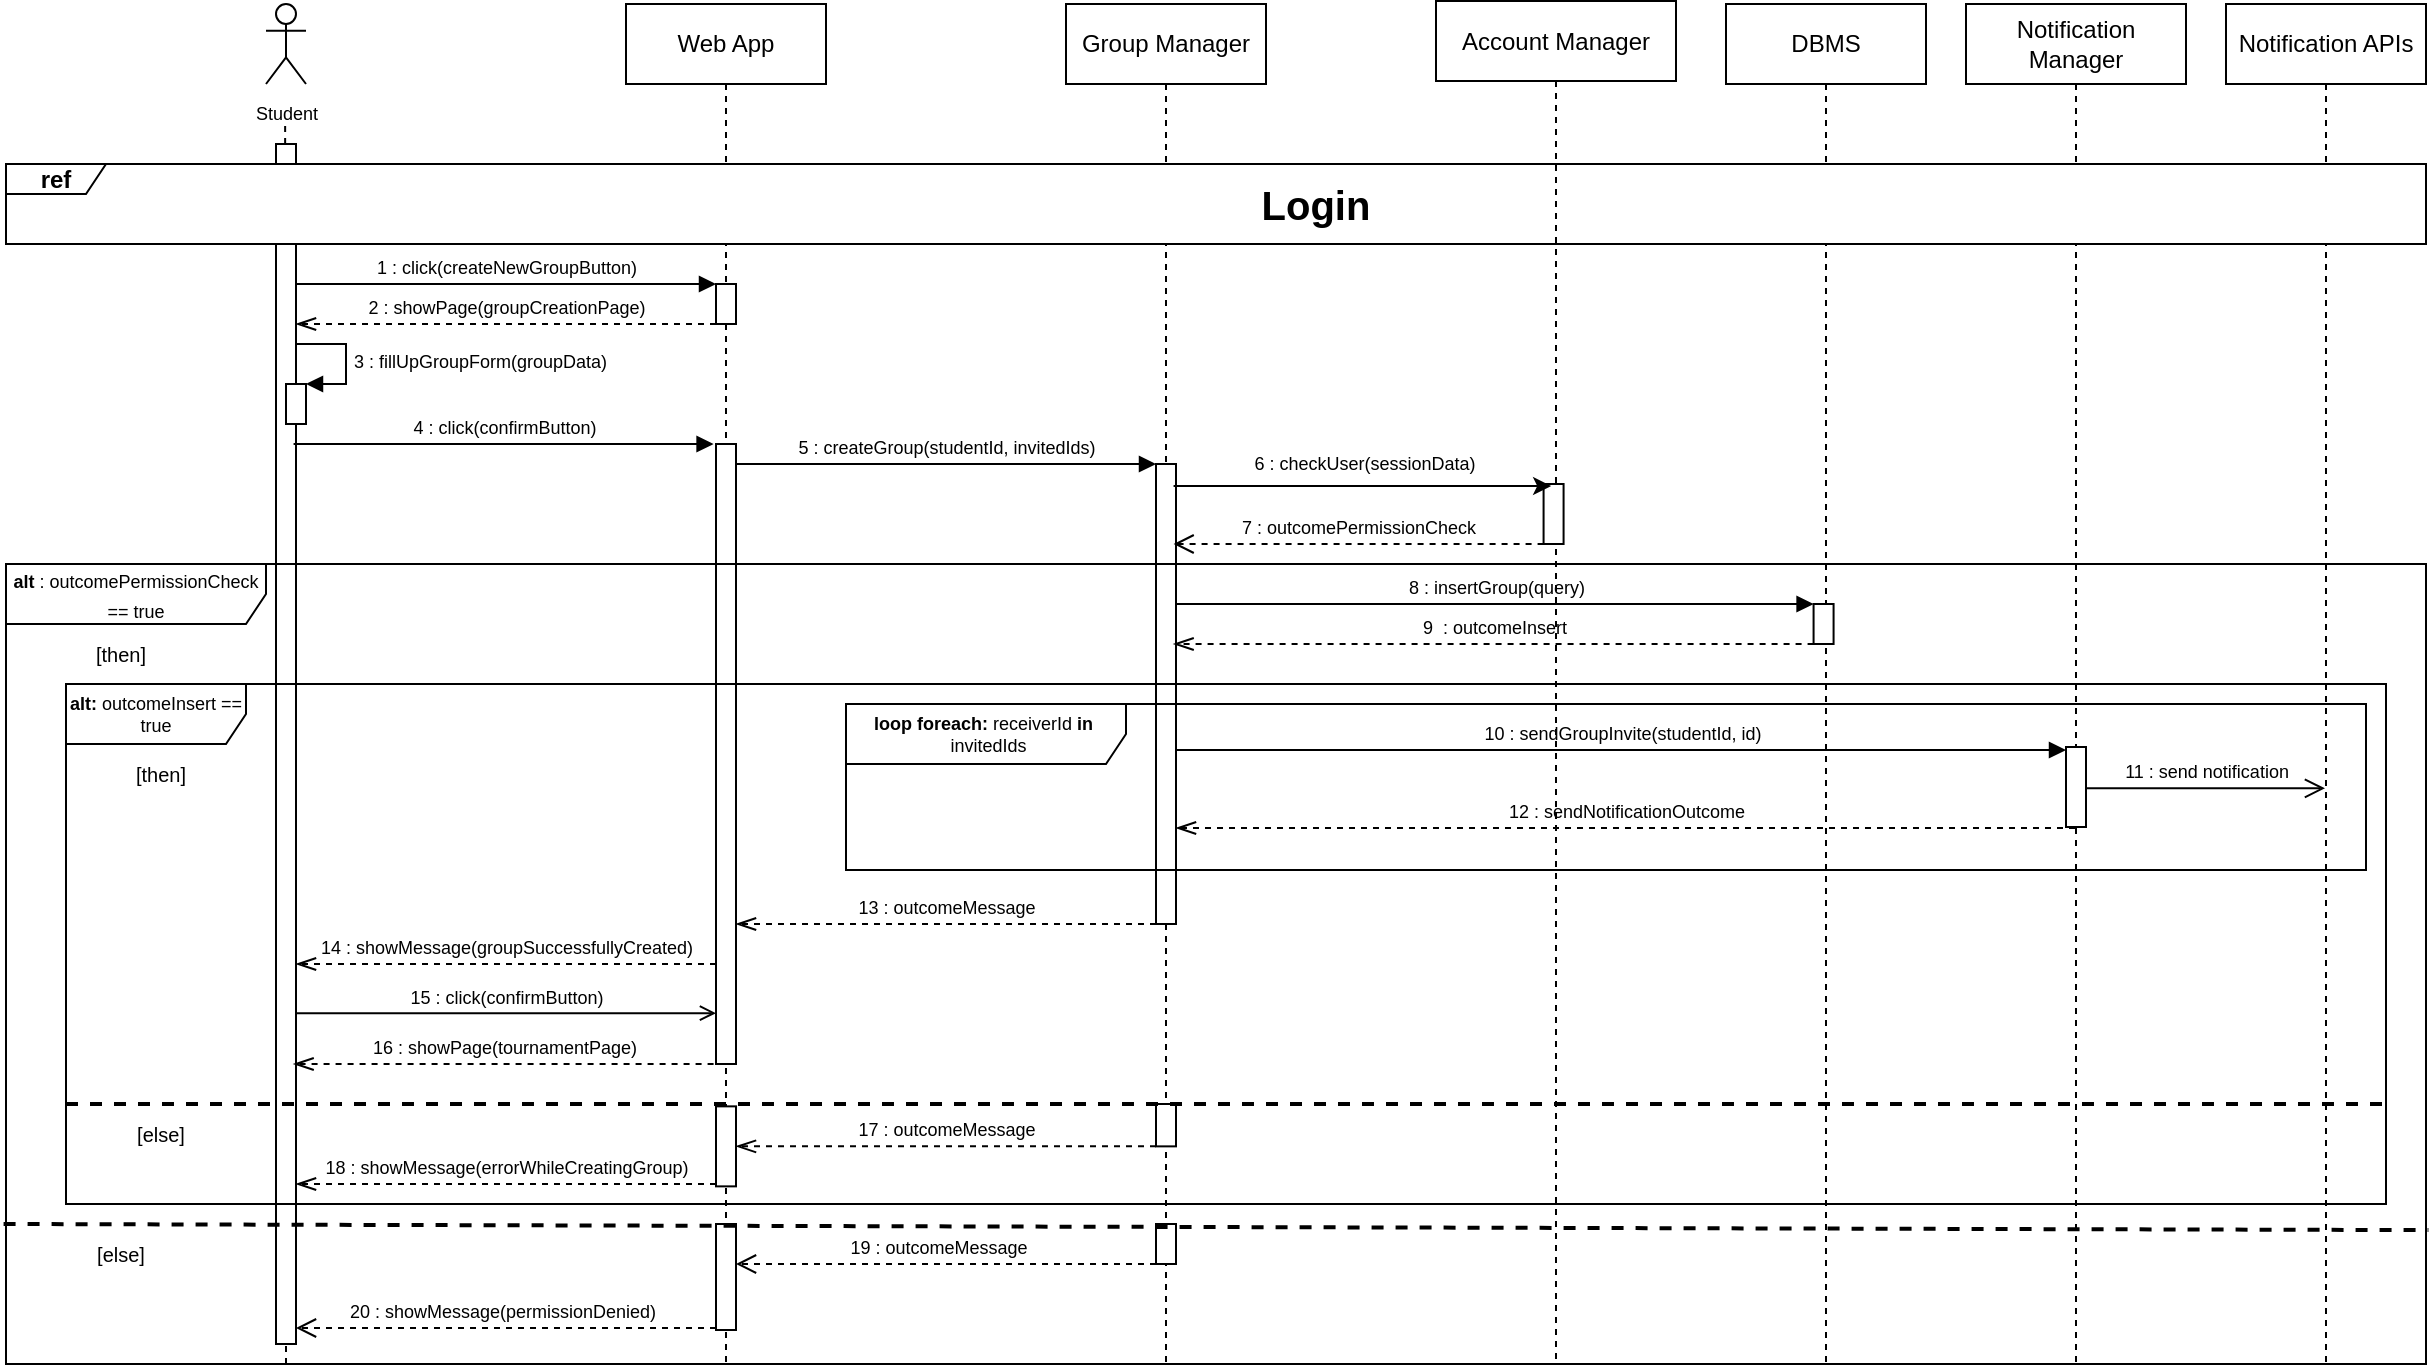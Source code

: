 <mxfile version="22.1.16" type="device">
  <diagram name="Page-1" id="2YBvvXClWsGukQMizWep">
    <mxGraphModel dx="2284" dy="746" grid="1" gridSize="10" guides="1" tooltips="1" connect="1" arrows="1" fold="1" page="1" pageScale="1" pageWidth="850" pageHeight="1100" math="0" shadow="0">
      <root>
        <mxCell id="0" />
        <mxCell id="1" parent="0" />
        <mxCell id="AnqcurCxDS_o7pJ3z2_w-18" value="Group Manager" style="shape=umlLifeline;perimeter=lifelinePerimeter;whiteSpace=wrap;html=1;container=1;dropTarget=0;collapsible=0;recursiveResize=0;outlineConnect=0;portConstraint=eastwest;newEdgeStyle={&quot;curved&quot;:0,&quot;rounded&quot;:0};" parent="1" vertex="1">
          <mxGeometry x="300" y="40" width="100" height="680" as="geometry" />
        </mxCell>
        <mxCell id="AnqcurCxDS_o7pJ3z2_w-19" value="" style="html=1;points=[];perimeter=orthogonalPerimeter;outlineConnect=0;targetShapes=umlLifeline;portConstraint=eastwest;newEdgeStyle={&quot;edgeStyle&quot;:&quot;elbowEdgeStyle&quot;,&quot;elbow&quot;:&quot;vertical&quot;,&quot;curved&quot;:0,&quot;rounded&quot;:0};" parent="AnqcurCxDS_o7pJ3z2_w-18" vertex="1">
          <mxGeometry x="45" y="230" width="10" height="230" as="geometry" />
        </mxCell>
        <mxCell id="6H1mdJFXyt7ofiKNNQ1x-25" value="DBMS" style="shape=umlLifeline;perimeter=lifelinePerimeter;whiteSpace=wrap;html=1;container=0;dropTarget=0;collapsible=0;recursiveResize=0;outlineConnect=0;portConstraint=eastwest;newEdgeStyle={&quot;curved&quot;:0,&quot;rounded&quot;:0};" parent="1" vertex="1">
          <mxGeometry x="630" y="40" width="100" height="680" as="geometry" />
        </mxCell>
        <mxCell id="AnqcurCxDS_o7pJ3z2_w-1" value="Web App" style="shape=umlLifeline;perimeter=lifelinePerimeter;whiteSpace=wrap;html=1;container=0;dropTarget=0;collapsible=0;recursiveResize=0;outlineConnect=0;portConstraint=eastwest;newEdgeStyle={&quot;edgeStyle&quot;:&quot;elbowEdgeStyle&quot;,&quot;elbow&quot;:&quot;vertical&quot;,&quot;curved&quot;:0,&quot;rounded&quot;:0};" parent="1" vertex="1">
          <mxGeometry x="80" y="40" width="100" height="680" as="geometry" />
        </mxCell>
        <mxCell id="AnqcurCxDS_o7pJ3z2_w-2" value="" style="html=1;points=[];perimeter=orthogonalPerimeter;outlineConnect=0;targetShapes=umlLifeline;portConstraint=eastwest;newEdgeStyle={&quot;edgeStyle&quot;:&quot;elbowEdgeStyle&quot;,&quot;elbow&quot;:&quot;vertical&quot;,&quot;curved&quot;:0,&quot;rounded&quot;:0};" parent="AnqcurCxDS_o7pJ3z2_w-1" vertex="1">
          <mxGeometry x="45" y="140" width="10" height="20" as="geometry" />
        </mxCell>
        <mxCell id="AnqcurCxDS_o7pJ3z2_w-3" value="" style="html=1;points=[];perimeter=orthogonalPerimeter;outlineConnect=0;targetShapes=umlLifeline;portConstraint=eastwest;newEdgeStyle={&quot;edgeStyle&quot;:&quot;elbowEdgeStyle&quot;,&quot;elbow&quot;:&quot;vertical&quot;,&quot;curved&quot;:0,&quot;rounded&quot;:0};" parent="AnqcurCxDS_o7pJ3z2_w-1" vertex="1">
          <mxGeometry x="45" y="220" width="10" height="310" as="geometry" />
        </mxCell>
        <mxCell id="AnqcurCxDS_o7pJ3z2_w-51" value="" style="html=1;points=[];perimeter=orthogonalPerimeter;outlineConnect=0;targetShapes=umlLifeline;portConstraint=eastwest;newEdgeStyle={&quot;edgeStyle&quot;:&quot;elbowEdgeStyle&quot;,&quot;elbow&quot;:&quot;vertical&quot;,&quot;curved&quot;:0,&quot;rounded&quot;:0};" parent="AnqcurCxDS_o7pJ3z2_w-1" vertex="1">
          <mxGeometry x="265" y="550" width="10" height="21.18" as="geometry" />
        </mxCell>
        <mxCell id="AnqcurCxDS_o7pJ3z2_w-52" value="" style="html=1;points=[];perimeter=orthogonalPerimeter;outlineConnect=0;targetShapes=umlLifeline;portConstraint=eastwest;newEdgeStyle={&quot;edgeStyle&quot;:&quot;elbowEdgeStyle&quot;,&quot;elbow&quot;:&quot;vertical&quot;,&quot;curved&quot;:0,&quot;rounded&quot;:0};" parent="AnqcurCxDS_o7pJ3z2_w-1" vertex="1">
          <mxGeometry x="45" y="551.18" width="10" height="40" as="geometry" />
        </mxCell>
        <mxCell id="AnqcurCxDS_o7pJ3z2_w-28" value="&lt;font style=&quot;font-size: 9px;&quot;&gt;17 : outcomeMessage&lt;/font&gt;" style="html=1;verticalAlign=bottom;endArrow=openThin;dashed=1;endSize=8;edgeStyle=elbowEdgeStyle;elbow=horizontal;curved=0;rounded=0;endFill=0;" parent="AnqcurCxDS_o7pJ3z2_w-1" source="AnqcurCxDS_o7pJ3z2_w-51" target="AnqcurCxDS_o7pJ3z2_w-52" edge="1">
          <mxGeometry relative="1" as="geometry">
            <mxPoint x="50" y="561.18" as="targetPoint" />
            <Array as="points">
              <mxPoint x="150" y="571.18" />
            </Array>
            <mxPoint x="184" y="618.18" as="sourcePoint" />
          </mxGeometry>
        </mxCell>
        <mxCell id="vj6wwFsPaDR8gSOxdeZD-24" value="" style="html=1;points=[];perimeter=orthogonalPerimeter;outlineConnect=0;targetShapes=umlLifeline;portConstraint=eastwest;newEdgeStyle={&quot;edgeStyle&quot;:&quot;elbowEdgeStyle&quot;,&quot;elbow&quot;:&quot;vertical&quot;,&quot;curved&quot;:0,&quot;rounded&quot;:0};" parent="AnqcurCxDS_o7pJ3z2_w-1" vertex="1">
          <mxGeometry x="45" y="610" width="10" height="53" as="geometry" />
        </mxCell>
        <mxCell id="vj6wwFsPaDR8gSOxdeZD-25" value="" style="html=1;points=[];perimeter=orthogonalPerimeter;outlineConnect=0;targetShapes=umlLifeline;portConstraint=eastwest;newEdgeStyle={&quot;edgeStyle&quot;:&quot;elbowEdgeStyle&quot;,&quot;elbow&quot;:&quot;vertical&quot;,&quot;curved&quot;:0,&quot;rounded&quot;:0};" parent="AnqcurCxDS_o7pJ3z2_w-1" vertex="1">
          <mxGeometry x="265" y="610" width="10" height="20" as="geometry" />
        </mxCell>
        <mxCell id="vj6wwFsPaDR8gSOxdeZD-26" value="&lt;font style=&quot;font-size: 9px;&quot;&gt;20 : showMessage(permissionDenied)&lt;/font&gt;" style="html=1;verticalAlign=bottom;endArrow=open;dashed=1;endSize=8;edgeStyle=elbowEdgeStyle;elbow=vertical;curved=0;rounded=0;" parent="AnqcurCxDS_o7pJ3z2_w-1" edge="1" source="vj6wwFsPaDR8gSOxdeZD-24">
          <mxGeometry x="0.016" relative="1" as="geometry">
            <mxPoint x="-165" y="662.47" as="targetPoint" />
            <Array as="points">
              <mxPoint x="-100" y="662" />
              <mxPoint x="-20" y="660" />
              <mxPoint x="40" y="660" />
            </Array>
            <mxPoint x="49.5" y="662" as="sourcePoint" />
            <mxPoint as="offset" />
          </mxGeometry>
        </mxCell>
        <mxCell id="vj6wwFsPaDR8gSOxdeZD-27" value="&lt;font style=&quot;font-size: 9px;&quot;&gt;19 : outcomeMessage&lt;/font&gt;" style="html=1;verticalAlign=bottom;endArrow=open;dashed=1;endSize=8;edgeStyle=elbowEdgeStyle;elbow=horizontal;curved=0;rounded=0;" parent="AnqcurCxDS_o7pJ3z2_w-1" source="vj6wwFsPaDR8gSOxdeZD-25" target="vj6wwFsPaDR8gSOxdeZD-24" edge="1">
          <mxGeometry x="0.037" relative="1" as="geometry">
            <mxPoint x="160" y="630.94" as="targetPoint" />
            <Array as="points">
              <mxPoint x="260" y="630" />
            </Array>
            <mxPoint x="400" y="630.94" as="sourcePoint" />
            <mxPoint as="offset" />
          </mxGeometry>
        </mxCell>
        <mxCell id="AnqcurCxDS_o7pJ3z2_w-4" value="&lt;font style=&quot;font-size: 9px;&quot;&gt;Student&lt;/font&gt;" style="shape=umlActor;verticalLabelPosition=bottom;verticalAlign=top;html=1;outlineConnect=0;" parent="1" vertex="1">
          <mxGeometry x="-100" y="40" width="20" height="40" as="geometry" />
        </mxCell>
        <mxCell id="AnqcurCxDS_o7pJ3z2_w-5" value="" style="endArrow=none;dashed=1;html=1;rounded=0;" parent="1" edge="1">
          <mxGeometry width="50" height="50" relative="1" as="geometry">
            <mxPoint x="-90" y="170" as="sourcePoint" />
            <mxPoint x="-90" y="160" as="targetPoint" />
          </mxGeometry>
        </mxCell>
        <mxCell id="AnqcurCxDS_o7pJ3z2_w-6" value="" style="html=1;points=[];perimeter=orthogonalPerimeter;outlineConnect=0;targetShapes=umlLifeline;portConstraint=eastwest;newEdgeStyle={&quot;edgeStyle&quot;:&quot;elbowEdgeStyle&quot;,&quot;elbow&quot;:&quot;vertical&quot;,&quot;curved&quot;:0,&quot;rounded&quot;:0};" parent="1" vertex="1">
          <mxGeometry x="-95" y="110" width="10" height="600" as="geometry" />
        </mxCell>
        <mxCell id="AnqcurCxDS_o7pJ3z2_w-7" value="&lt;font style=&quot;font-size: 9px;&quot;&gt;1 : click(createNewGroupButton)&lt;/font&gt;" style="html=1;verticalAlign=bottom;endArrow=block;edgeStyle=elbowEdgeStyle;elbow=horizontal;curved=0;rounded=0;" parent="1" source="AnqcurCxDS_o7pJ3z2_w-6" target="AnqcurCxDS_o7pJ3z2_w-2" edge="1">
          <mxGeometry relative="1" as="geometry">
            <mxPoint x="-85" y="170" as="sourcePoint" />
            <Array as="points">
              <mxPoint x="20" y="180" />
            </Array>
            <mxPoint x="115" y="170" as="targetPoint" />
          </mxGeometry>
        </mxCell>
        <mxCell id="AnqcurCxDS_o7pJ3z2_w-8" value="&lt;font style=&quot;font-size: 9px;&quot;&gt;2 : showPage(groupCreationPage)&lt;/font&gt;" style="html=1;verticalAlign=bottom;endArrow=openThin;dashed=1;endSize=8;edgeStyle=elbowEdgeStyle;elbow=vertical;curved=0;rounded=0;endFill=0;" parent="1" source="AnqcurCxDS_o7pJ3z2_w-2" target="AnqcurCxDS_o7pJ3z2_w-6" edge="1">
          <mxGeometry relative="1" as="geometry">
            <mxPoint x="-85" y="200" as="targetPoint" />
            <Array as="points">
              <mxPoint x="5" y="200" />
            </Array>
            <mxPoint x="80" y="200" as="sourcePoint" />
          </mxGeometry>
        </mxCell>
        <mxCell id="AnqcurCxDS_o7pJ3z2_w-14" value="&lt;font style=&quot;font-size: 9px;&quot;&gt;5 : createGroup(studentId, invitedIds)&lt;/font&gt;" style="html=1;verticalAlign=bottom;endArrow=block;edgeStyle=elbowEdgeStyle;elbow=horizontal;curved=0;rounded=0;" parent="1" source="AnqcurCxDS_o7pJ3z2_w-3" target="AnqcurCxDS_o7pJ3z2_w-19" edge="1">
          <mxGeometry relative="1" as="geometry">
            <mxPoint x="133.79" y="270" as="sourcePoint" />
            <Array as="points">
              <mxPoint x="148.79" y="270" />
            </Array>
            <mxPoint x="343.79" y="270" as="targetPoint" />
            <mxPoint as="offset" />
          </mxGeometry>
        </mxCell>
        <mxCell id="AnqcurCxDS_o7pJ3z2_w-22" value="Notification Manager" style="shape=umlLifeline;perimeter=lifelinePerimeter;whiteSpace=wrap;html=1;container=1;dropTarget=0;collapsible=0;recursiveResize=0;outlineConnect=0;portConstraint=eastwest;newEdgeStyle={&quot;curved&quot;:0,&quot;rounded&quot;:0};" parent="1" vertex="1">
          <mxGeometry x="750" y="40" width="110" height="680" as="geometry" />
        </mxCell>
        <mxCell id="AnqcurCxDS_o7pJ3z2_w-23" value="Notification APIs" style="shape=umlLifeline;perimeter=lifelinePerimeter;whiteSpace=wrap;html=1;container=1;dropTarget=0;collapsible=0;recursiveResize=0;outlineConnect=0;portConstraint=eastwest;newEdgeStyle={&quot;curved&quot;:0,&quot;rounded&quot;:0};" parent="1" vertex="1">
          <mxGeometry x="880" y="40" width="100" height="680" as="geometry" />
        </mxCell>
        <mxCell id="6H1mdJFXyt7ofiKNNQ1x-10" value="&lt;b&gt;ref&lt;/b&gt;" style="shape=umlFrame;whiteSpace=wrap;html=1;pointerEvents=0;width=50;height=15;labelBorderColor=none;labelBackgroundColor=none;fontColor=default;swimlaneFillColor=default;" parent="1" vertex="1">
          <mxGeometry x="-230" y="120" width="1210" height="40" as="geometry" />
        </mxCell>
        <mxCell id="6H1mdJFXyt7ofiKNNQ1x-11" value="" style="endArrow=none;dashed=1;html=1;rounded=0;" parent="1" edge="1">
          <mxGeometry width="50" height="50" relative="1" as="geometry">
            <mxPoint x="-90.43" y="110" as="sourcePoint" />
            <mxPoint x="-90.43" y="100" as="targetPoint" />
          </mxGeometry>
        </mxCell>
        <mxCell id="6H1mdJFXyt7ofiKNNQ1x-14" value="&lt;font style=&quot;font-size: 9px;&quot;&gt;4 : click(confirmButton)&lt;/font&gt;" style="html=1;verticalAlign=bottom;endArrow=block;edgeStyle=elbowEdgeStyle;elbow=horizontal;curved=0;rounded=0;" parent="1" edge="1">
          <mxGeometry relative="1" as="geometry">
            <mxPoint x="-86.21" y="260" as="sourcePoint" />
            <Array as="points">
              <mxPoint x="28.79" y="260" />
            </Array>
            <mxPoint x="123.79" y="260" as="targetPoint" />
          </mxGeometry>
        </mxCell>
        <mxCell id="6H1mdJFXyt7ofiKNNQ1x-16" value="" style="html=1;points=[];perimeter=orthogonalPerimeter;outlineConnect=0;targetShapes=umlLifeline;portConstraint=eastwest;newEdgeStyle={&quot;edgeStyle&quot;:&quot;elbowEdgeStyle&quot;,&quot;elbow&quot;:&quot;vertical&quot;,&quot;curved&quot;:0,&quot;rounded&quot;:0};" parent="1" vertex="1">
          <mxGeometry x="800" y="411.5" width="10" height="40" as="geometry" />
        </mxCell>
        <mxCell id="6H1mdJFXyt7ofiKNNQ1x-17" value="&lt;p style=&quot;line-height: 120%; font-size: 9px;&quot;&gt;&lt;b style=&quot;border-color: var(--border-color);&quot;&gt;loop foreach:&amp;nbsp;&lt;/b&gt;receiverId&amp;nbsp;&lt;b style=&quot;border-color: var(--border-color);&quot;&gt;in&amp;nbsp; &amp;nbsp;&lt;/b&gt;&lt;span style=&quot;background-color: initial;&quot;&gt;invitedIds&lt;/span&gt;&lt;/p&gt;" style="shape=umlFrame;whiteSpace=wrap;html=1;pointerEvents=0;width=140;height=30;verticalAlign=middle;horizontal=1;labelPosition=center;verticalLabelPosition=middle;align=center;" parent="1" vertex="1">
          <mxGeometry x="190" y="390" width="760" height="83" as="geometry" />
        </mxCell>
        <mxCell id="6H1mdJFXyt7ofiKNNQ1x-18" value="&lt;font style=&quot;font-size: 9px;&quot;&gt;10 : sendGroupInvite(studentId, id)&lt;/font&gt;" style="html=1;verticalAlign=bottom;endArrow=block;edgeStyle=elbowEdgeStyle;elbow=vertical;curved=0;rounded=0;" parent="1" target="6H1mdJFXyt7ofiKNNQ1x-16" edge="1">
          <mxGeometry relative="1" as="geometry">
            <mxPoint x="355" y="413" as="sourcePoint" />
            <Array as="points">
              <mxPoint x="670" y="413" />
            </Array>
            <mxPoint x="666" y="448.18" as="targetPoint" />
            <mxPoint as="offset" />
          </mxGeometry>
        </mxCell>
        <mxCell id="6H1mdJFXyt7ofiKNNQ1x-23" value="&lt;font style=&quot;font-size: 9px;&quot;&gt;11 : send notification&lt;/font&gt;" style="html=1;verticalAlign=bottom;endArrow=open;edgeStyle=elbowEdgeStyle;elbow=horizontal;curved=0;rounded=0;endFill=0;endSize=8;" parent="1" source="6H1mdJFXyt7ofiKNNQ1x-16" edge="1">
          <mxGeometry relative="1" as="geometry">
            <mxPoint x="812" y="432.17" as="sourcePoint" />
            <Array as="points">
              <mxPoint x="872" y="432.17" />
            </Array>
            <mxPoint x="929.5" y="432.17" as="targetPoint" />
          </mxGeometry>
        </mxCell>
        <mxCell id="AnqcurCxDS_o7pJ3z2_w-26" value="[else]" style="text;html=1;strokeColor=none;fillColor=none;align=center;verticalAlign=middle;whiteSpace=wrap;rounded=0;fontSize=10;" parent="1" vertex="1">
          <mxGeometry x="-170" y="600.0" width="35" height="10" as="geometry" />
        </mxCell>
        <mxCell id="AnqcurCxDS_o7pJ3z2_w-39" value="&lt;font style=&quot;font-size: 9px;&quot;&gt;13 : outcomeMessage&lt;/font&gt;" style="html=1;verticalAlign=bottom;endArrow=openThin;dashed=1;endSize=8;edgeStyle=elbowEdgeStyle;elbow=horizontal;curved=0;rounded=0;endFill=0;" parent="1" edge="1" target="AnqcurCxDS_o7pJ3z2_w-3" source="AnqcurCxDS_o7pJ3z2_w-19">
          <mxGeometry relative="1" as="geometry">
            <mxPoint x="132.54" y="500" as="targetPoint" />
            <Array as="points">
              <mxPoint x="147.54" y="500" />
            </Array>
            <mxPoint x="350" y="500" as="sourcePoint" />
          </mxGeometry>
        </mxCell>
        <mxCell id="AnqcurCxDS_o7pJ3z2_w-40" value="&lt;font style=&quot;font-size: 9px;&quot;&gt;14 : showMessage(groupSuccessfullyCreated)&lt;/font&gt;" style="html=1;verticalAlign=bottom;endArrow=openThin;dashed=1;endSize=8;edgeStyle=elbowEdgeStyle;elbow=vertical;curved=0;rounded=0;endFill=0;" parent="1" edge="1" target="AnqcurCxDS_o7pJ3z2_w-6" source="AnqcurCxDS_o7pJ3z2_w-3">
          <mxGeometry relative="1" as="geometry">
            <mxPoint x="-88.46" y="520" as="targetPoint" />
            <Array as="points">
              <mxPoint x="116.54" y="520" />
            </Array>
            <mxPoint x="121.54" y="520" as="sourcePoint" />
          </mxGeometry>
        </mxCell>
        <mxCell id="5b2Ryhpj01AECXUh49oq-16" value="" style="html=1;points=[];perimeter=orthogonalPerimeter;outlineConnect=0;targetShapes=umlLifeline;portConstraint=eastwest;newEdgeStyle={&quot;edgeStyle&quot;:&quot;elbowEdgeStyle&quot;,&quot;elbow&quot;:&quot;vertical&quot;,&quot;curved&quot;:0,&quot;rounded&quot;:0};" parent="1" vertex="1">
          <mxGeometry x="673.79" y="340" width="10" height="20" as="geometry" />
        </mxCell>
        <mxCell id="5b2Ryhpj01AECXUh49oq-17" value="&lt;font style=&quot;font-size: 9px;&quot;&gt;8 : insertGroup(query)&lt;/font&gt;" style="html=1;verticalAlign=bottom;endArrow=block;edgeStyle=elbowEdgeStyle;elbow=vertical;curved=0;rounded=0;" parent="1" target="5b2Ryhpj01AECXUh49oq-16" edge="1" source="AnqcurCxDS_o7pJ3z2_w-19">
          <mxGeometry relative="1" as="geometry">
            <mxPoint x="353.79" y="340" as="sourcePoint" />
            <Array as="points">
              <mxPoint x="528.79" y="340" />
            </Array>
            <mxPoint x="768.79" y="350" as="targetPoint" />
            <mxPoint as="offset" />
          </mxGeometry>
        </mxCell>
        <mxCell id="5b2Ryhpj01AECXUh49oq-18" value="&lt;font style=&quot;font-size: 9px;&quot;&gt;9&amp;nbsp; : outcomeInsert&lt;/font&gt;" style="html=1;verticalAlign=bottom;endArrow=openThin;dashed=1;endSize=8;edgeStyle=elbowEdgeStyle;elbow=horizontal;curved=0;rounded=0;endFill=0;" parent="1" source="5b2Ryhpj01AECXUh49oq-16" edge="1">
          <mxGeometry relative="1" as="geometry">
            <mxPoint x="353.79" y="360" as="targetPoint" />
            <Array as="points">
              <mxPoint x="558.79" y="360" />
            </Array>
            <mxPoint x="763.79" y="360" as="sourcePoint" />
          </mxGeometry>
        </mxCell>
        <mxCell id="5b2Ryhpj01AECXUh49oq-23" value="&lt;p style=&quot;line-height: 120%; font-size: 9px;&quot;&gt;&lt;b style=&quot;border-color: var(--border-color);&quot;&gt;alt:&amp;nbsp;&lt;/b&gt;outcomeInsert == true&lt;br&gt;&lt;/p&gt;" style="shape=umlFrame;whiteSpace=wrap;html=1;pointerEvents=0;width=90;height=30;verticalAlign=middle;horizontal=1;labelPosition=center;verticalLabelPosition=middle;align=center;" parent="1" vertex="1">
          <mxGeometry x="-200" y="380" width="1160" height="260" as="geometry" />
        </mxCell>
        <mxCell id="5b2Ryhpj01AECXUh49oq-24" value="[then]" style="text;html=1;strokeColor=none;fillColor=none;align=center;verticalAlign=middle;whiteSpace=wrap;rounded=0;fontSize=10;" parent="1" vertex="1">
          <mxGeometry x="-170" y="420" width="35" height="10" as="geometry" />
        </mxCell>
        <mxCell id="5b2Ryhpj01AECXUh49oq-38" value="&lt;font style=&quot;font-size: 9px;&quot;&gt;15 : click(confirmButton)&lt;/font&gt;" style="html=1;verticalAlign=bottom;endArrow=open;edgeStyle=elbowEdgeStyle;elbow=horizontal;curved=0;rounded=0;endFill=0;" parent="1" edge="1" target="AnqcurCxDS_o7pJ3z2_w-3" source="AnqcurCxDS_o7pJ3z2_w-6">
          <mxGeometry relative="1" as="geometry">
            <mxPoint x="-87.46" y="544.58" as="sourcePoint" />
            <Array as="points">
              <mxPoint x="26.54" y="544.58" />
            </Array>
            <mxPoint x="122.54" y="544.58" as="targetPoint" />
          </mxGeometry>
        </mxCell>
        <mxCell id="5b2Ryhpj01AECXUh49oq-39" value="&lt;font style=&quot;font-size: 9px;&quot;&gt;16 : showPage(tournamentPage)&lt;/font&gt;" style="html=1;verticalAlign=bottom;endArrow=openThin;dashed=1;endSize=8;edgeStyle=elbowEdgeStyle;elbow=vertical;curved=0;rounded=0;endFill=0;" parent="1" edge="1">
          <mxGeometry x="-0.001" relative="1" as="geometry">
            <mxPoint x="-86.21" y="570" as="targetPoint" />
            <Array as="points">
              <mxPoint x="118.79" y="570" />
            </Array>
            <mxPoint x="123.79" y="570" as="sourcePoint" />
            <mxPoint as="offset" />
          </mxGeometry>
        </mxCell>
        <mxCell id="AnqcurCxDS_o7pJ3z2_w-29" value="&lt;font style=&quot;font-size: 9px;&quot;&gt;18 : showMessage(errorWhileCreatingGroup)&lt;/font&gt;" style="html=1;verticalAlign=bottom;endArrow=openThin;dashed=1;endSize=8;edgeStyle=elbowEdgeStyle;elbow=vertical;curved=0;rounded=0;endFill=0;" parent="1" source="AnqcurCxDS_o7pJ3z2_w-52" edge="1">
          <mxGeometry relative="1" as="geometry">
            <mxPoint x="-85" y="630.0" as="targetPoint" />
            <Array as="points">
              <mxPoint x="60" y="630" />
            </Array>
            <mxPoint x="155" y="630" as="sourcePoint" />
          </mxGeometry>
        </mxCell>
        <mxCell id="nlTkryfUaT2Aw4DDi3Z9-2" value="&lt;b&gt;&lt;font style=&quot;font-size: 20px;&quot;&gt;Login&lt;/font&gt;&lt;/b&gt;" style="text;html=1;strokeColor=none;fillColor=none;align=center;verticalAlign=middle;whiteSpace=wrap;rounded=0;" parent="1" vertex="1">
          <mxGeometry x="395" y="125" width="60" height="30" as="geometry" />
        </mxCell>
        <mxCell id="-5XYOgjWT7nUlKwL2EWr-3" value="&lt;font style=&quot;font-size: 9px;&quot;&gt;12 : sendNotificationOutcome&lt;/font&gt;" style="html=1;verticalAlign=bottom;endArrow=openThin;dashed=1;endSize=8;edgeStyle=elbowEdgeStyle;elbow=horizontal;curved=0;rounded=0;endFill=0;" parent="1" edge="1">
          <mxGeometry relative="1" as="geometry">
            <mxPoint x="355" y="451.97" as="targetPoint" />
            <Array as="points">
              <mxPoint x="406" y="451.97" />
            </Array>
            <mxPoint x="804.5" y="451.97" as="sourcePoint" />
          </mxGeometry>
        </mxCell>
        <mxCell id="vj6wwFsPaDR8gSOxdeZD-11" value="Account Manager" style="shape=umlLifeline;perimeter=lifelinePerimeter;whiteSpace=wrap;html=1;container=0;dropTarget=0;collapsible=0;recursiveResize=0;outlineConnect=0;portConstraint=eastwest;newEdgeStyle={&quot;edgeStyle&quot;:&quot;elbowEdgeStyle&quot;,&quot;elbow&quot;:&quot;vertical&quot;,&quot;curved&quot;:0,&quot;rounded&quot;:0};" parent="1" vertex="1">
          <mxGeometry x="485" y="38.5" width="120" height="681.5" as="geometry" />
        </mxCell>
        <mxCell id="vj6wwFsPaDR8gSOxdeZD-12" value="" style="html=1;points=[];perimeter=orthogonalPerimeter;outlineConnect=0;targetShapes=umlLifeline;portConstraint=eastwest;newEdgeStyle={&quot;edgeStyle&quot;:&quot;elbowEdgeStyle&quot;,&quot;elbow&quot;:&quot;vertical&quot;,&quot;curved&quot;:0,&quot;rounded&quot;:0};" parent="vj6wwFsPaDR8gSOxdeZD-11" vertex="1">
          <mxGeometry x="53.79" y="241.5" width="10" height="30" as="geometry" />
        </mxCell>
        <mxCell id="vj6wwFsPaDR8gSOxdeZD-19" value="&lt;font style=&quot;font-size: 9px;&quot;&gt;7 : outcomePermissionCheck&lt;/font&gt;" style="html=1;verticalAlign=bottom;endArrow=open;dashed=1;endSize=8;edgeStyle=elbowEdgeStyle;elbow=horizontal;curved=0;rounded=0;" parent="vj6wwFsPaDR8gSOxdeZD-11" source="vj6wwFsPaDR8gSOxdeZD-12" edge="1">
          <mxGeometry relative="1" as="geometry">
            <mxPoint x="-131.21" y="271.5" as="targetPoint" />
            <Array as="points">
              <mxPoint x="-51.21" y="271.5" />
            </Array>
            <mxPoint x="138.79" y="271.5" as="sourcePoint" />
          </mxGeometry>
        </mxCell>
        <mxCell id="vj6wwFsPaDR8gSOxdeZD-18" value="&lt;font style=&quot;font-size: 9px;&quot;&gt;6 : checkUser(sessionData)&lt;/font&gt;" style="text;html=1;align=center;verticalAlign=middle;resizable=0;points=[];autosize=1;strokeColor=none;fillColor=none;fontSize=9;" parent="1" vertex="1">
          <mxGeometry x="384" y="260" width="130" height="20" as="geometry" />
        </mxCell>
        <mxCell id="vj6wwFsPaDR8gSOxdeZD-20" value="&lt;font style=&quot;font-size: 9px;&quot;&gt;&lt;b&gt;alt &lt;/b&gt;: outcomePermissionCheck == true&lt;/font&gt;" style="shape=umlFrame;whiteSpace=wrap;html=1;pointerEvents=0;width=130;height=30;" parent="1" vertex="1">
          <mxGeometry x="-230" y="320" width="1210" height="400" as="geometry" />
        </mxCell>
        <mxCell id="vj6wwFsPaDR8gSOxdeZD-21" value="[then]" style="text;html=1;strokeColor=none;fillColor=none;align=center;verticalAlign=middle;whiteSpace=wrap;rounded=0;fontSize=10;" parent="1" vertex="1">
          <mxGeometry x="-190" y="360" width="35" height="10" as="geometry" />
        </mxCell>
        <mxCell id="vj6wwFsPaDR8gSOxdeZD-22" value="" style="endArrow=none;dashed=1;html=1;rounded=0;strokeWidth=2;entryX=1.002;entryY=0.897;entryDx=0;entryDy=0;entryPerimeter=0;" parent="1" edge="1">
          <mxGeometry width="50" height="50" relative="1" as="geometry">
            <mxPoint x="-231.21" y="650" as="sourcePoint" />
            <mxPoint x="981.21" y="653.05" as="targetPoint" />
          </mxGeometry>
        </mxCell>
        <mxCell id="vj6wwFsPaDR8gSOxdeZD-23" value="[else]" style="text;html=1;strokeColor=none;fillColor=none;align=center;verticalAlign=middle;whiteSpace=wrap;rounded=0;fontSize=10;" parent="1" vertex="1">
          <mxGeometry x="-190" y="660.0" width="35" height="10" as="geometry" />
        </mxCell>
        <mxCell id="vj6wwFsPaDR8gSOxdeZD-17" value="" style="endArrow=classic;html=1;rounded=0;" parent="1" edge="1">
          <mxGeometry width="50" height="50" relative="1" as="geometry">
            <mxPoint x="353.79" y="281" as="sourcePoint" />
            <mxPoint x="542.58" y="281" as="targetPoint" />
          </mxGeometry>
        </mxCell>
        <mxCell id="YvAUC41T8v-O4VBF43Dq-1" value="" style="html=1;points=[[0,0,0,0,5],[0,1,0,0,-5],[1,0,0,0,5],[1,1,0,0,-5]];perimeter=orthogonalPerimeter;outlineConnect=0;targetShapes=umlLifeline;portConstraint=eastwest;newEdgeStyle={&quot;curved&quot;:0,&quot;rounded&quot;:0};" vertex="1" parent="1">
          <mxGeometry x="-90" y="230" width="10" height="20" as="geometry" />
        </mxCell>
        <mxCell id="YvAUC41T8v-O4VBF43Dq-2" value="&lt;font style=&quot;font-size: 9px;&quot;&gt;3 : fillUpGroupForm(groupData)&lt;/font&gt;" style="html=1;align=left;spacingLeft=2;endArrow=block;rounded=0;edgeStyle=orthogonalEdgeStyle;curved=0;rounded=0;" edge="1" parent="1" target="YvAUC41T8v-O4VBF43Dq-1">
          <mxGeometry relative="1" as="geometry">
            <mxPoint x="-85" y="210" as="sourcePoint" />
            <Array as="points">
              <mxPoint x="-60" y="210" />
              <mxPoint x="-60" y="230" />
            </Array>
          </mxGeometry>
        </mxCell>
        <mxCell id="YvAUC41T8v-O4VBF43Dq-3" value="" style="endArrow=none;dashed=1;html=1;rounded=0;strokeWidth=2;entryX=1;entryY=0.884;entryDx=0;entryDy=0;entryPerimeter=0;" edge="1" parent="1">
          <mxGeometry width="50" height="50" relative="1" as="geometry">
            <mxPoint x="-200" y="590" as="sourcePoint" />
            <mxPoint x="960" y="590" as="targetPoint" />
          </mxGeometry>
        </mxCell>
        <mxCell id="YvAUC41T8v-O4VBF43Dq-4" value="" style="endArrow=none;dashed=1;html=1;rounded=0;" edge="1" parent="1">
          <mxGeometry width="50" height="50" relative="1" as="geometry">
            <mxPoint x="-90" y="720" as="sourcePoint" />
            <mxPoint x="-90" y="710" as="targetPoint" />
          </mxGeometry>
        </mxCell>
      </root>
    </mxGraphModel>
  </diagram>
</mxfile>
